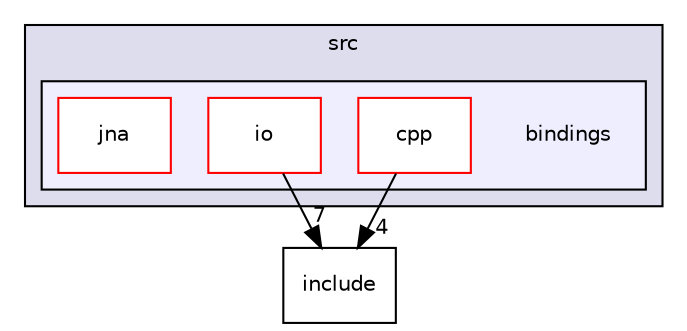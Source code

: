 digraph "bindings" {
  compound=true
  node [ fontsize="10", fontname="Helvetica"];
  edge [ labelfontsize="10", labelfontname="Helvetica"];
  subgraph clusterdir_68267d1309a1af8e8297ef4c3efbcdba {
    graph [ bgcolor="#ddddee", pencolor="black", label="src" fontname="Helvetica", fontsize="10", URL="dir_68267d1309a1af8e8297ef4c3efbcdba.html"]
  subgraph clusterdir_ea91a2a72b7cbbf988d2bd2cd1d23e49 {
    graph [ bgcolor="#eeeeff", pencolor="black", label="" URL="dir_ea91a2a72b7cbbf988d2bd2cd1d23e49.html"];
    dir_ea91a2a72b7cbbf988d2bd2cd1d23e49 [shape=plaintext label="bindings"];
    dir_53a5031665bcd86213921b48eca04b55 [shape=box label="cpp" color="red" fillcolor="white" style="filled" URL="dir_53a5031665bcd86213921b48eca04b55.html"];
    dir_508ad3c5e538dc56534ac232664629a4 [shape=box label="io" color="red" fillcolor="white" style="filled" URL="dir_508ad3c5e538dc56534ac232664629a4.html"];
    dir_cac72c1011e562ec9980646ec39d6bf1 [shape=box label="jna" color="red" fillcolor="white" style="filled" URL="dir_cac72c1011e562ec9980646ec39d6bf1.html"];
  }
  }
  dir_b0856f6b0d80ccb263b2f415c91f9e17 [shape=box label="include" URL="dir_b0856f6b0d80ccb263b2f415c91f9e17.html"];
  dir_508ad3c5e538dc56534ac232664629a4->dir_b0856f6b0d80ccb263b2f415c91f9e17 [headlabel="7", labeldistance=1.5 headhref="dir_000037_000041.html"];
  dir_53a5031665bcd86213921b48eca04b55->dir_b0856f6b0d80ccb263b2f415c91f9e17 [headlabel="4", labeldistance=1.5 headhref="dir_000039_000041.html"];
}
